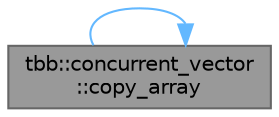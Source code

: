 digraph "tbb::concurrent_vector::copy_array"
{
 // LATEX_PDF_SIZE
  bgcolor="transparent";
  edge [fontname=Helvetica,fontsize=10,labelfontname=Helvetica,labelfontsize=10];
  node [fontname=Helvetica,fontsize=10,shape=box,height=0.2,width=0.4];
  rankdir="LR";
  Node1 [id="Node000001",label="tbb::concurrent_vector\l::copy_array",height=0.2,width=0.4,color="gray40", fillcolor="grey60", style="filled", fontcolor="black",tooltip="Copy-construct n instances of T by copying single element pointed to by src, starting at \"dst\"."];
  Node1 -> Node1 [id="edge1_Node000001_Node000001",color="steelblue1",style="solid",tooltip=" "];
}
